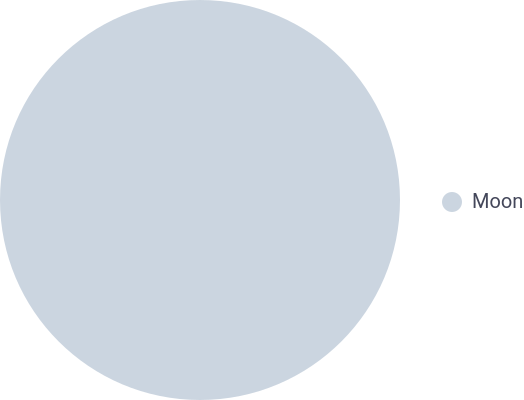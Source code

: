 {
  "$schema": "https://vega.github.io/schema/vega-lite/v4.json",
  "description": "",
  "name": "Full Moon Pie Chart",
  "usermeta": {
    "tags": ["Pie Chart", "Interactive"]
  },
  "height": 200,
  "width": 200,
  "padding": 0,
  "config": {
    "font": "Roboto",
    "style": {
      "guide-label": { "fill": "#44475a" },
      "guide-title": { "fill": "#44475a" }
    },
    "axis": { "domainColor": "#44475a", "tickColor": "#44475a" }
  },
  "data": {
    "values": [{ "category": "Moon", "value": 360, "order": 1 }]
  },
  "mark": { "type": "arc", "outerRadius": 100 },
  "encoding": {
    "theta": {
      "field": "value",
      "type": "quantitative",
      "stack": true
    },
    "color": {
      "field": "category",
      "type": "nominal",
      "scale": {
        "domain": ["Moon"],
        "range": ["#cbd5e0"]
      },
      "legend": {
        "title": null,
        "direction": "vertical",
        "orient": "none",
        "legendX": 220,
        "legendY": 95,
        "fillColor": "transparent"
      }
    },
    "order": {
      "field": "order",
      "type": "quantitative"
    }
  },
  "view": { "stroke": null }
}
